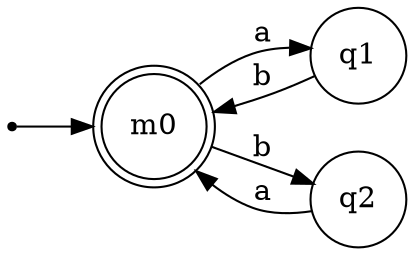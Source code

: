 digraph Automaton {
rankdir=LR;
__start__ [shape=point];
m0 [shape=doublecircle];
q1 [shape=circle];
q2 [shape=circle];
__start__ -> m0;
m0 -> q1 [label="a"]; 
m0 -> q2 [label="b"]; 
q1 -> m0 [label="b"]; 
q2 -> m0 [label="a"]; 
}